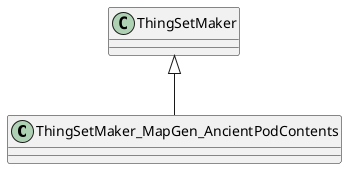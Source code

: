 @startuml
class ThingSetMaker_MapGen_AncientPodContents {
}
ThingSetMaker <|-- ThingSetMaker_MapGen_AncientPodContents
@enduml
